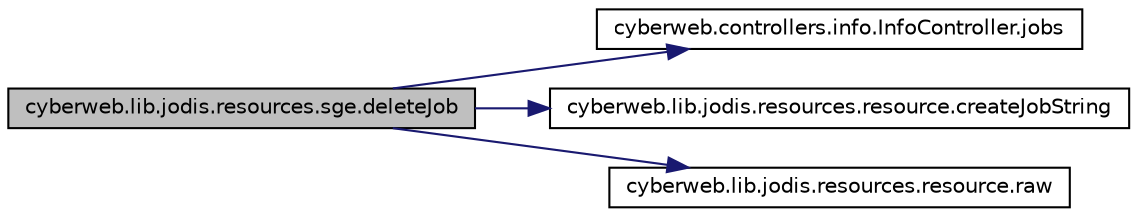 digraph G
{
  edge [fontname="Helvetica",fontsize="10",labelfontname="Helvetica",labelfontsize="10"];
  node [fontname="Helvetica",fontsize="10",shape=record];
  rankdir="LR";
  Node1 [label="cyberweb.lib.jodis.resources.sge.deleteJob",height=0.2,width=0.4,color="black", fillcolor="grey75", style="filled" fontcolor="black"];
  Node1 -> Node2 [color="midnightblue",fontsize="10",style="solid"];
  Node2 [label="cyberweb.controllers.info.InfoController.jobs",height=0.2,width=0.4,color="black", fillcolor="white", style="filled",URL="$classcyberweb_1_1controllers_1_1info_1_1_info_controller.html#a2a20fc1044a834acf21aae08638e965f"];
  Node1 -> Node3 [color="midnightblue",fontsize="10",style="solid"];
  Node3 [label="cyberweb.lib.jodis.resources.resource.createJobString",height=0.2,width=0.4,color="black", fillcolor="white", style="filled",URL="$classcyberweb_1_1lib_1_1jodis_1_1resources_1_1resource.html#a54d49f03e7cf0272217b93c04b11f402"];
  Node1 -> Node4 [color="midnightblue",fontsize="10",style="solid"];
  Node4 [label="cyberweb.lib.jodis.resources.resource.raw",height=0.2,width=0.4,color="black", fillcolor="white", style="filled",URL="$classcyberweb_1_1lib_1_1jodis_1_1resources_1_1resource.html#af9075927d9c183fb6cb8352957c374e0"];
}
